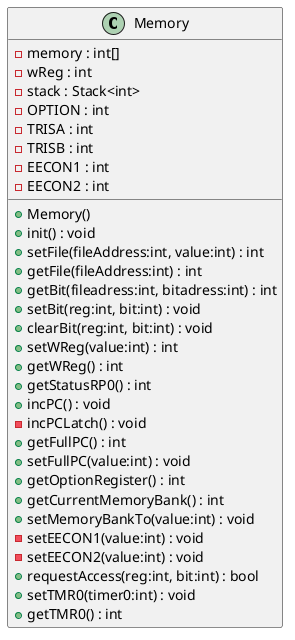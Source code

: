 @startuml
class Memory {
    + Memory()
    - memory : int[]
    - wReg : int
    - stack : Stack<int>
    - OPTION : int
    - TRISA : int
    - TRISB : int
    - EECON1 : int
    - EECON2 : int
    + init() : void
    + setFile(fileAddress:int, value:int) : int
    + getFile(fileAddress:int) : int
    + getBit(fileadress:int, bitadress:int) : int
    + setBit(reg:int, bit:int) : void
    + clearBit(reg:int, bit:int) : void
    + setWReg(value:int) : int
    + getWReg() : int
    + getStatusRP0() : int
    + incPC() : void
    - incPCLatch() : void
    + getFullPC() : int
    + setFullPC(value:int) : void
    + getOptionRegister() : int
    + getCurrentMemoryBank() : int
    + setMemoryBankTo(value:int) : void
    - setEECON1(value:int) : void
    - setEECON2(value:int) : void
    + requestAccess(reg:int, bit:int) : bool
    + setTMR0(timer0:int) : void
    + getTMR0() : int
}
@enduml
